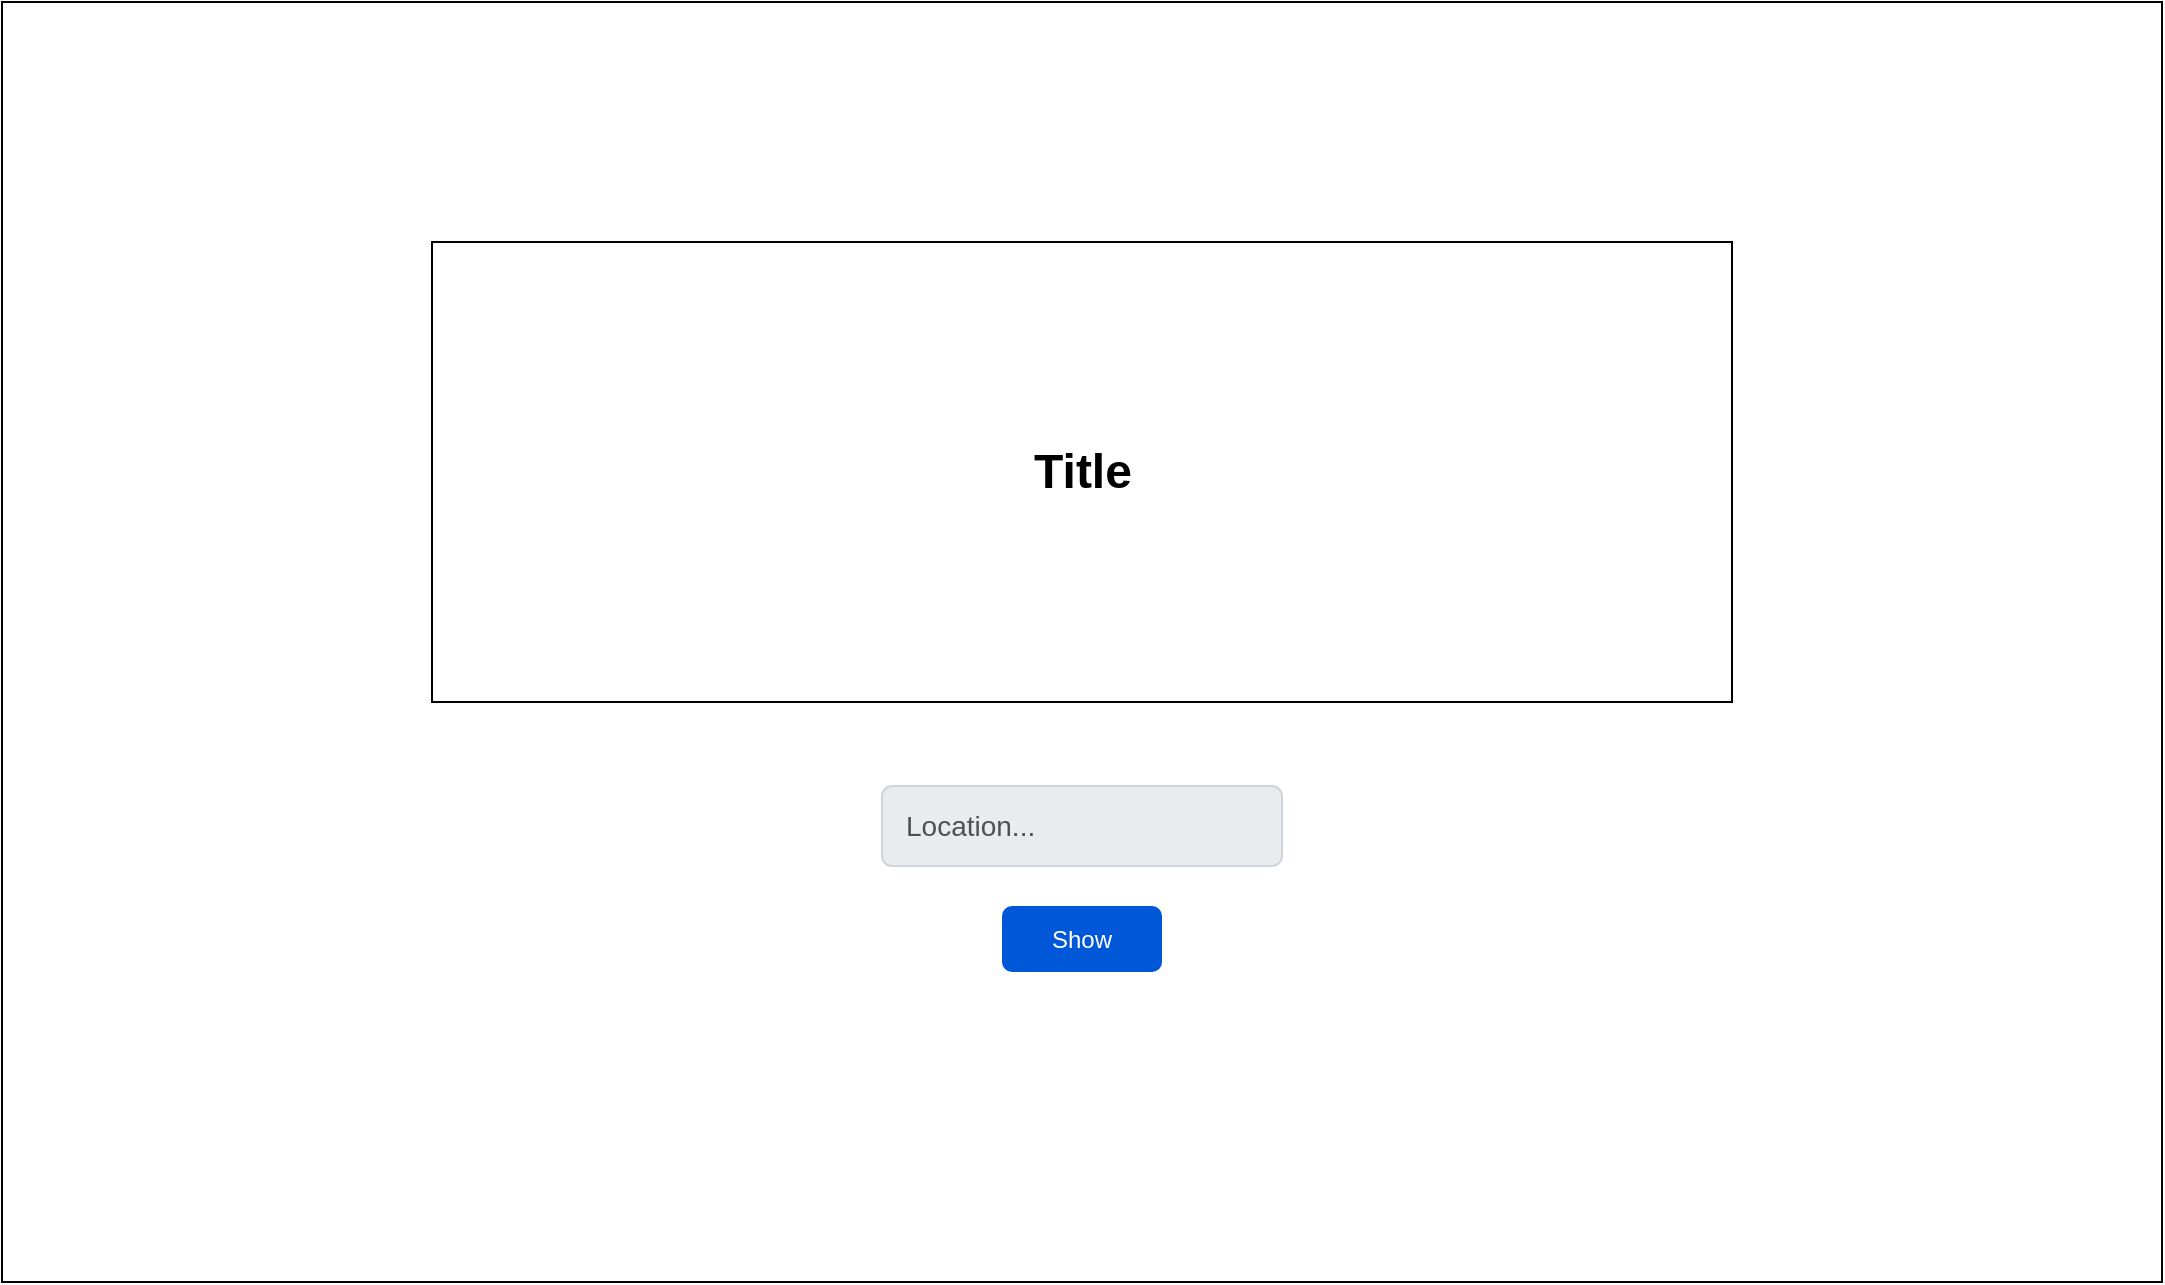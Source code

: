 <mxfile version="25.0.1">
  <diagram name="Page-1" id="lE76mmjc-d8WcO1JURu3">
    <mxGraphModel dx="1834" dy="843" grid="1" gridSize="10" guides="1" tooltips="1" connect="1" arrows="1" fold="1" page="0" pageScale="1" pageWidth="850" pageHeight="1100" math="0" shadow="0">
      <root>
        <mxCell id="0" />
        <mxCell id="1" parent="0" />
        <mxCell id="a0wD-wwdmMin2ZRQUcRy-3" value="" style="rounded=0;whiteSpace=wrap;html=1;movable=0;resizable=0;rotatable=0;deletable=0;editable=0;locked=1;connectable=0;" vertex="1" parent="1">
          <mxGeometry x="-120" y="120" width="1080" height="640" as="geometry" />
        </mxCell>
        <mxCell id="a0wD-wwdmMin2ZRQUcRy-4" value="Location..." style="html=1;shadow=0;dashed=0;shape=mxgraph.bootstrap.rrect;rSize=5;strokeColor=#CED4DA;strokeWidth=1;fillColor=#E9ECEF;fontColor=#505050;whiteSpace=wrap;align=left;verticalAlign=middle;spacingLeft=10;fontSize=14;" vertex="1" parent="1">
          <mxGeometry x="320" y="512" width="200" height="40" as="geometry" />
        </mxCell>
        <mxCell id="a0wD-wwdmMin2ZRQUcRy-5" value="Show" style="rounded=1;fillColor=#0057D8;align=center;strokeColor=none;html=1;whiteSpace=wrap;fontColor=#ffffff;fontSize=12;sketch=0;" vertex="1" parent="1">
          <mxGeometry x="380" y="572" width="80" height="33" as="geometry" />
        </mxCell>
        <mxCell id="a0wD-wwdmMin2ZRQUcRy-8" value="Title" style="text;strokeColor=default;fillColor=none;html=1;fontSize=24;fontStyle=1;verticalAlign=middle;align=center;" vertex="1" parent="1">
          <mxGeometry x="95" y="240" width="650" height="230" as="geometry" />
        </mxCell>
      </root>
    </mxGraphModel>
  </diagram>
</mxfile>
